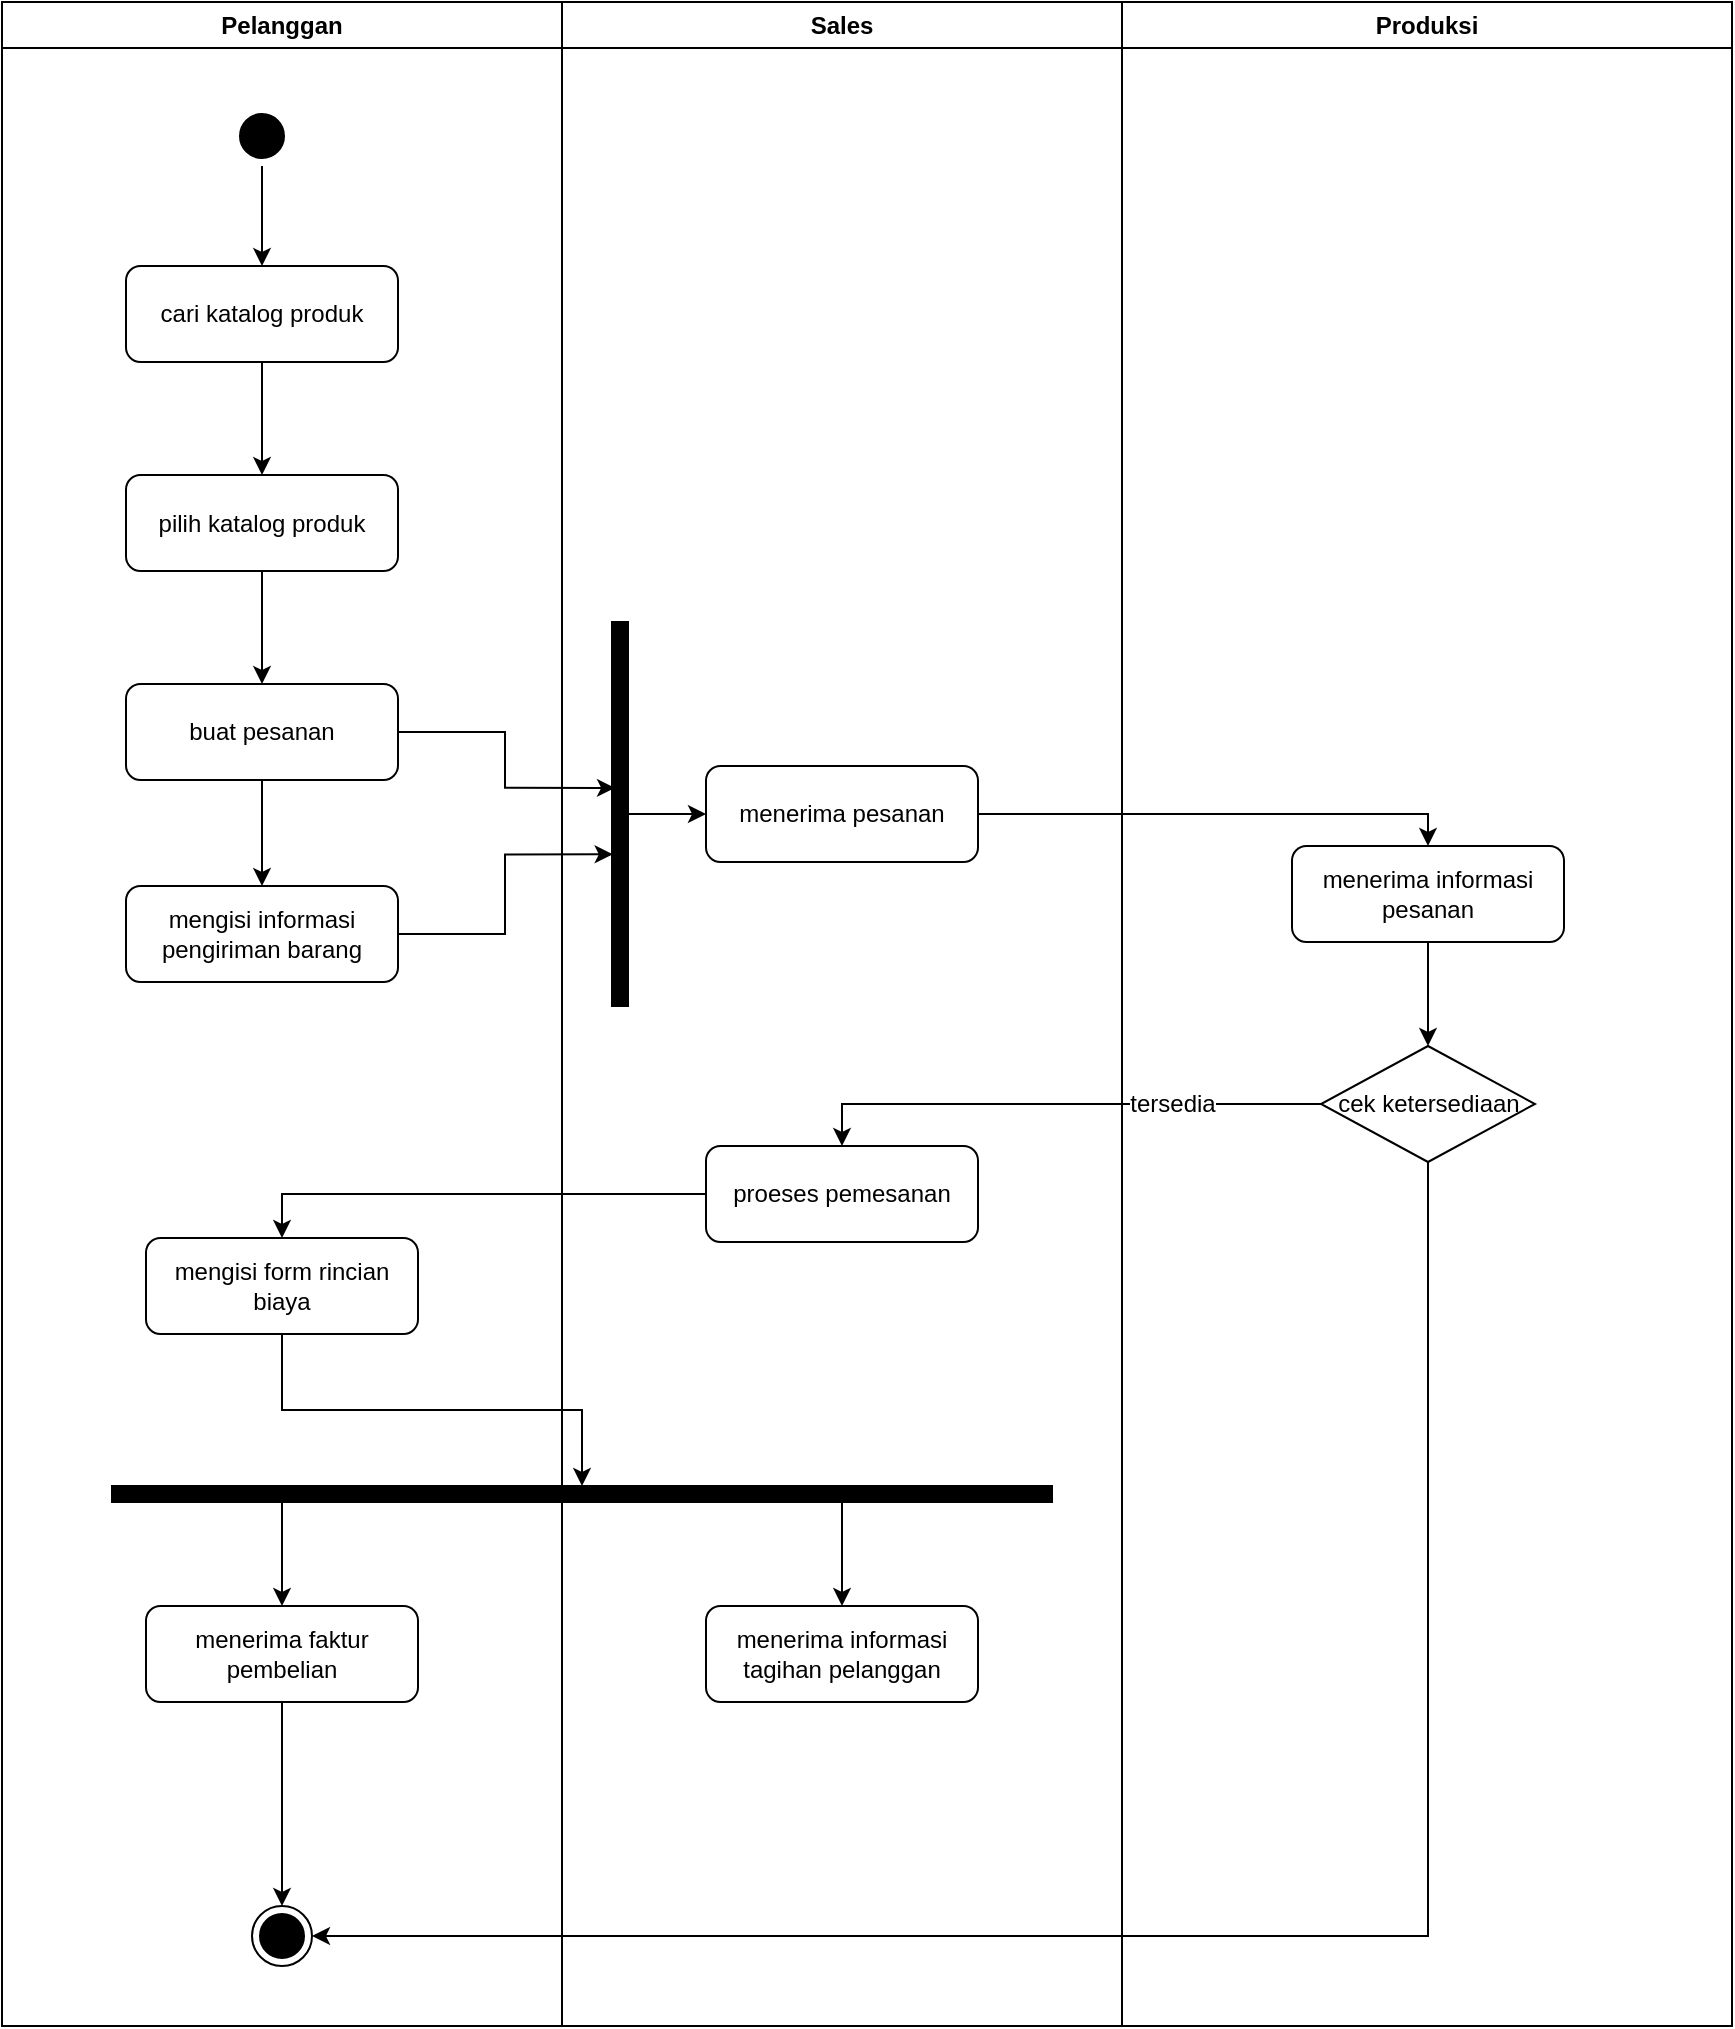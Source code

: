 <mxfile version="12.2.6" type="device" pages="1"><diagram name="Page-1" id="e7e014a7-5840-1c2e-5031-d8a46d1fe8dd"><mxGraphModel dx="1770" dy="906" grid="1" gridSize="10" guides="1" tooltips="1" connect="1" arrows="1" fold="1" page="1" pageScale="1" pageWidth="1169" pageHeight="826" background="#ffffff" math="0" shadow="0"><root><mxCell id="0"/><mxCell id="1" parent="0"/><mxCell id="2" value="Pelanggan" style="swimlane;whiteSpace=wrap" parent="1" vertex="1"><mxGeometry x="165" y="128" width="280" height="1012" as="geometry"/></mxCell><mxCell id="yMw1KY4bV9MOU9Om2HPy-41" value="" style="edgeStyle=orthogonalEdgeStyle;rounded=0;orthogonalLoop=1;jettySize=auto;html=1;" edge="1" parent="2" source="5" target="yMw1KY4bV9MOU9Om2HPy-14"><mxGeometry relative="1" as="geometry"/></mxCell><mxCell id="5" value="" style="ellipse;shape=startState;fillColor=#000000;strokeColor=#000000;" parent="2" vertex="1"><mxGeometry x="115" y="52" width="30" height="30" as="geometry"/></mxCell><mxCell id="yMw1KY4bV9MOU9Om2HPy-13" value="" style="ellipse;html=1;shape=endState;fillColor=#000000;strokeColor=#000000;" vertex="1" parent="2"><mxGeometry x="125" y="952" width="30" height="30" as="geometry"/></mxCell><mxCell id="yMw1KY4bV9MOU9Om2HPy-17" value="" style="edgeStyle=orthogonalEdgeStyle;rounded=0;orthogonalLoop=1;jettySize=auto;html=1;" edge="1" parent="2" source="yMw1KY4bV9MOU9Om2HPy-14" target="yMw1KY4bV9MOU9Om2HPy-15"><mxGeometry relative="1" as="geometry"/></mxCell><mxCell id="yMw1KY4bV9MOU9Om2HPy-14" value="cari katalog produk" style="rounded=1;whiteSpace=wrap;html=1;strokeColor=#000000;" vertex="1" parent="2"><mxGeometry x="62" y="132" width="136" height="48" as="geometry"/></mxCell><mxCell id="yMw1KY4bV9MOU9Om2HPy-21" value="" style="edgeStyle=orthogonalEdgeStyle;rounded=0;orthogonalLoop=1;jettySize=auto;html=1;" edge="1" parent="2" source="yMw1KY4bV9MOU9Om2HPy-15" target="yMw1KY4bV9MOU9Om2HPy-20"><mxGeometry relative="1" as="geometry"/></mxCell><mxCell id="yMw1KY4bV9MOU9Om2HPy-15" value="pilih katalog produk" style="rounded=1;whiteSpace=wrap;html=1;strokeColor=#000000;" vertex="1" parent="2"><mxGeometry x="62" y="236.5" width="136" height="48" as="geometry"/></mxCell><mxCell id="yMw1KY4bV9MOU9Om2HPy-81" value="" style="edgeStyle=orthogonalEdgeStyle;rounded=0;orthogonalLoop=1;jettySize=auto;html=1;" edge="1" parent="2" source="yMw1KY4bV9MOU9Om2HPy-20" target="yMw1KY4bV9MOU9Om2HPy-56"><mxGeometry relative="1" as="geometry"/></mxCell><mxCell id="yMw1KY4bV9MOU9Om2HPy-20" value="buat pesanan" style="rounded=1;whiteSpace=wrap;html=1;strokeColor=#000000;" vertex="1" parent="2"><mxGeometry x="62" y="341" width="136" height="48" as="geometry"/></mxCell><mxCell id="yMw1KY4bV9MOU9Om2HPy-44" value="mengisi form rincian biaya" style="rounded=1;whiteSpace=wrap;html=1;strokeColor=#000000;" vertex="1" parent="2"><mxGeometry x="72" y="618" width="136" height="48" as="geometry"/></mxCell><mxCell id="yMw1KY4bV9MOU9Om2HPy-80" value="" style="edgeStyle=orthogonalEdgeStyle;rounded=0;orthogonalLoop=1;jettySize=auto;html=1;entryX=0.5;entryY=0;entryDx=0;entryDy=0;" edge="1" parent="2" source="yMw1KY4bV9MOU9Om2HPy-53" target="yMw1KY4bV9MOU9Om2HPy-13"><mxGeometry relative="1" as="geometry"><mxPoint x="140" y="930" as="targetPoint"/></mxGeometry></mxCell><mxCell id="yMw1KY4bV9MOU9Om2HPy-53" value="menerima faktur pembelian" style="rounded=1;whiteSpace=wrap;html=1;strokeColor=#000000;" vertex="1" parent="2"><mxGeometry x="72" y="802" width="136" height="48" as="geometry"/></mxCell><mxCell id="yMw1KY4bV9MOU9Om2HPy-56" value="mengisi informasi pengiriman barang" style="rounded=1;whiteSpace=wrap;html=1;strokeColor=#000000;" vertex="1" parent="2"><mxGeometry x="62" y="442" width="136" height="48" as="geometry"/></mxCell><mxCell id="3" value="Sales" style="swimlane;whiteSpace=wrap;startSize=23;" parent="1" vertex="1"><mxGeometry x="445" y="128" width="280" height="1012" as="geometry"/></mxCell><mxCell id="yMw1KY4bV9MOU9Om2HPy-23" value="menerima pesanan" style="rounded=1;whiteSpace=wrap;html=1;strokeColor=#000000;" vertex="1" parent="3"><mxGeometry x="72" y="382" width="136" height="48" as="geometry"/></mxCell><mxCell id="yMw1KY4bV9MOU9Om2HPy-34" value="proeses pemesanan" style="rounded=1;whiteSpace=wrap;html=1;strokeColor=#000000;" vertex="1" parent="3"><mxGeometry x="72" y="572" width="136" height="48" as="geometry"/></mxCell><mxCell id="yMw1KY4bV9MOU9Om2HPy-46" value="" style="rounded=0;whiteSpace=wrap;html=1;strokeColor=#000000;fillColor=#000000;direction=south;" vertex="1" parent="3"><mxGeometry x="25" y="310" width="8" height="192" as="geometry"/></mxCell><mxCell id="yMw1KY4bV9MOU9Om2HPy-52" value="menerima informasi tagihan pelanggan" style="rounded=1;whiteSpace=wrap;html=1;strokeColor=#000000;" vertex="1" parent="3"><mxGeometry x="72" y="802" width="136" height="48" as="geometry"/></mxCell><mxCell id="yMw1KY4bV9MOU9Om2HPy-65" value="" style="endArrow=classic;html=1;exitX=0.5;exitY=0;exitDx=0;exitDy=0;entryX=0;entryY=0.5;entryDx=0;entryDy=0;" edge="1" parent="3" source="yMw1KY4bV9MOU9Om2HPy-46" target="yMw1KY4bV9MOU9Om2HPy-23"><mxGeometry width="50" height="50" relative="1" as="geometry"><mxPoint x="145" y="452" as="sourcePoint"/><mxPoint x="195" y="402" as="targetPoint"/></mxGeometry></mxCell><mxCell id="4" value="Produksi" style="swimlane;whiteSpace=wrap" parent="1" vertex="1"><mxGeometry x="725" y="128" width="305" height="1012" as="geometry"/></mxCell><mxCell id="yMw1KY4bV9MOU9Om2HPy-33" value="" style="edgeStyle=orthogonalEdgeStyle;rounded=0;orthogonalLoop=1;jettySize=auto;html=1;" edge="1" parent="4" source="yMw1KY4bV9MOU9Om2HPy-28" target="yMw1KY4bV9MOU9Om2HPy-32"><mxGeometry relative="1" as="geometry"/></mxCell><mxCell id="yMw1KY4bV9MOU9Om2HPy-28" value="menerima informasi pesanan" style="rounded=1;whiteSpace=wrap;html=1;strokeColor=#000000;" vertex="1" parent="4"><mxGeometry x="85" y="422" width="136" height="48" as="geometry"/></mxCell><mxCell id="yMw1KY4bV9MOU9Om2HPy-32" value="cek ketersediaan" style="rhombus;whiteSpace=wrap;html=1;strokeColor=#000000;" vertex="1" parent="4"><mxGeometry x="99.5" y="522" width="107" height="58" as="geometry"/></mxCell><mxCell id="yMw1KY4bV9MOU9Om2HPy-29" value="" style="edgeStyle=orthogonalEdgeStyle;rounded=0;orthogonalLoop=1;jettySize=auto;html=1;entryX=0.5;entryY=0;entryDx=0;entryDy=0;" edge="1" parent="1" source="yMw1KY4bV9MOU9Om2HPy-23" target="yMw1KY4bV9MOU9Om2HPy-28"><mxGeometry relative="1" as="geometry"><Array as="points"><mxPoint x="878" y="534"/><mxPoint x="878" y="540"/></Array></mxGeometry></mxCell><mxCell id="yMw1KY4bV9MOU9Om2HPy-39" value="" style="edgeStyle=orthogonalEdgeStyle;rounded=0;orthogonalLoop=1;jettySize=auto;html=1;entryX=0.5;entryY=0;entryDx=0;entryDy=0;" edge="1" parent="1" source="yMw1KY4bV9MOU9Om2HPy-32" target="yMw1KY4bV9MOU9Om2HPy-34"><mxGeometry relative="1" as="geometry"><mxPoint x="744.5" y="679" as="targetPoint"/></mxGeometry></mxCell><mxCell id="yMw1KY4bV9MOU9Om2HPy-40" value="tersedia" style="text;html=1;resizable=0;points=[];align=center;verticalAlign=middle;labelBackgroundColor=#ffffff;" vertex="1" connectable="0" parent="yMw1KY4bV9MOU9Om2HPy-39"><mxGeometry x="-0.437" y="2" relative="1" as="geometry"><mxPoint x="-1.5" y="-2" as="offset"/></mxGeometry></mxCell><mxCell id="yMw1KY4bV9MOU9Om2HPy-45" value="" style="edgeStyle=orthogonalEdgeStyle;rounded=0;orthogonalLoop=1;jettySize=auto;html=1;entryX=0.5;entryY=0;entryDx=0;entryDy=0;" edge="1" parent="1" source="yMw1KY4bV9MOU9Om2HPy-34" target="yMw1KY4bV9MOU9Om2HPy-44"><mxGeometry relative="1" as="geometry"><Array as="points"><mxPoint x="305" y="724"/></Array></mxGeometry></mxCell><mxCell id="yMw1KY4bV9MOU9Om2HPy-73" value="" style="edgeStyle=orthogonalEdgeStyle;rounded=0;orthogonalLoop=1;jettySize=auto;html=1;entryX=0.5;entryY=0;entryDx=0;entryDy=0;" edge="1" parent="1" source="yMw1KY4bV9MOU9Om2HPy-58" target="yMw1KY4bV9MOU9Om2HPy-53"><mxGeometry relative="1" as="geometry"><mxPoint x="455" y="958" as="targetPoint"/><Array as="points"><mxPoint x="305" y="890"/><mxPoint x="305" y="890"/></Array></mxGeometry></mxCell><mxCell id="yMw1KY4bV9MOU9Om2HPy-75" value="" style="edgeStyle=orthogonalEdgeStyle;rounded=0;orthogonalLoop=1;jettySize=auto;html=1;entryX=0.5;entryY=0;entryDx=0;entryDy=0;" edge="1" parent="1" source="yMw1KY4bV9MOU9Om2HPy-58" target="yMw1KY4bV9MOU9Om2HPy-52"><mxGeometry relative="1" as="geometry"><mxPoint x="455" y="958" as="targetPoint"/><Array as="points"><mxPoint x="585" y="890"/><mxPoint x="585" y="890"/></Array></mxGeometry></mxCell><mxCell id="yMw1KY4bV9MOU9Om2HPy-58" value="" style="rounded=0;whiteSpace=wrap;html=1;strokeColor=#000000;fillColor=#000000;" vertex="1" parent="1"><mxGeometry x="220" y="870" width="470" height="8" as="geometry"/></mxCell><mxCell id="yMw1KY4bV9MOU9Om2HPy-68" value="" style="edgeStyle=orthogonalEdgeStyle;rounded=0;orthogonalLoop=1;jettySize=auto;html=1;entryX=0.605;entryY=0.957;entryDx=0;entryDy=0;entryPerimeter=0;" edge="1" parent="1" source="yMw1KY4bV9MOU9Om2HPy-56" target="yMw1KY4bV9MOU9Om2HPy-46"><mxGeometry relative="1" as="geometry"><mxPoint x="443" y="594" as="targetPoint"/></mxGeometry></mxCell><mxCell id="yMw1KY4bV9MOU9Om2HPy-70" value="" style="edgeStyle=orthogonalEdgeStyle;rounded=0;orthogonalLoop=1;jettySize=auto;html=1;entryX=0.432;entryY=0.809;entryDx=0;entryDy=0;entryPerimeter=0;" edge="1" parent="1" source="yMw1KY4bV9MOU9Om2HPy-20" target="yMw1KY4bV9MOU9Om2HPy-46"><mxGeometry relative="1" as="geometry"><mxPoint x="443" y="493.0" as="targetPoint"/></mxGeometry></mxCell><mxCell id="yMw1KY4bV9MOU9Om2HPy-71" value="" style="edgeStyle=orthogonalEdgeStyle;rounded=0;orthogonalLoop=1;jettySize=auto;html=1;" edge="1" parent="1" source="yMw1KY4bV9MOU9Om2HPy-44" target="yMw1KY4bV9MOU9Om2HPy-58"><mxGeometry relative="1" as="geometry"/></mxCell><mxCell id="yMw1KY4bV9MOU9Om2HPy-78" value="" style="edgeStyle=orthogonalEdgeStyle;rounded=0;orthogonalLoop=1;jettySize=auto;html=1;entryX=1;entryY=0.5;entryDx=0;entryDy=0;" edge="1" parent="1" source="yMw1KY4bV9MOU9Om2HPy-32" target="yMw1KY4bV9MOU9Om2HPy-13"><mxGeometry relative="1" as="geometry"><mxPoint x="878" y="788" as="targetPoint"/><Array as="points"><mxPoint x="878" y="1095"/></Array></mxGeometry></mxCell></root></mxGraphModel></diagram></mxfile>
